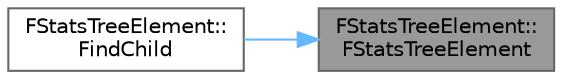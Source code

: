 digraph "FStatsTreeElement::FStatsTreeElement"
{
 // INTERACTIVE_SVG=YES
 // LATEX_PDF_SIZE
  bgcolor="transparent";
  edge [fontname=Helvetica,fontsize=10,labelfontname=Helvetica,labelfontsize=10];
  node [fontname=Helvetica,fontsize=10,shape=box,height=0.2,width=0.4];
  rankdir="RL";
  Node1 [id="Node000001",label="FStatsTreeElement::\lFStatsTreeElement",height=0.2,width=0.4,color="gray40", fillcolor="grey60", style="filled", fontcolor="black",tooltip=" "];
  Node1 -> Node2 [id="edge1_Node000001_Node000002",dir="back",color="steelblue1",style="solid",tooltip=" "];
  Node2 [id="Node000002",label="FStatsTreeElement::\lFindChild",height=0.2,width=0.4,color="grey40", fillcolor="white", style="filled",URL="$df/df4/classFStatsTreeElement.html#a967577e683bf9d22442c289bcb1bb68b",tooltip=" "];
}
